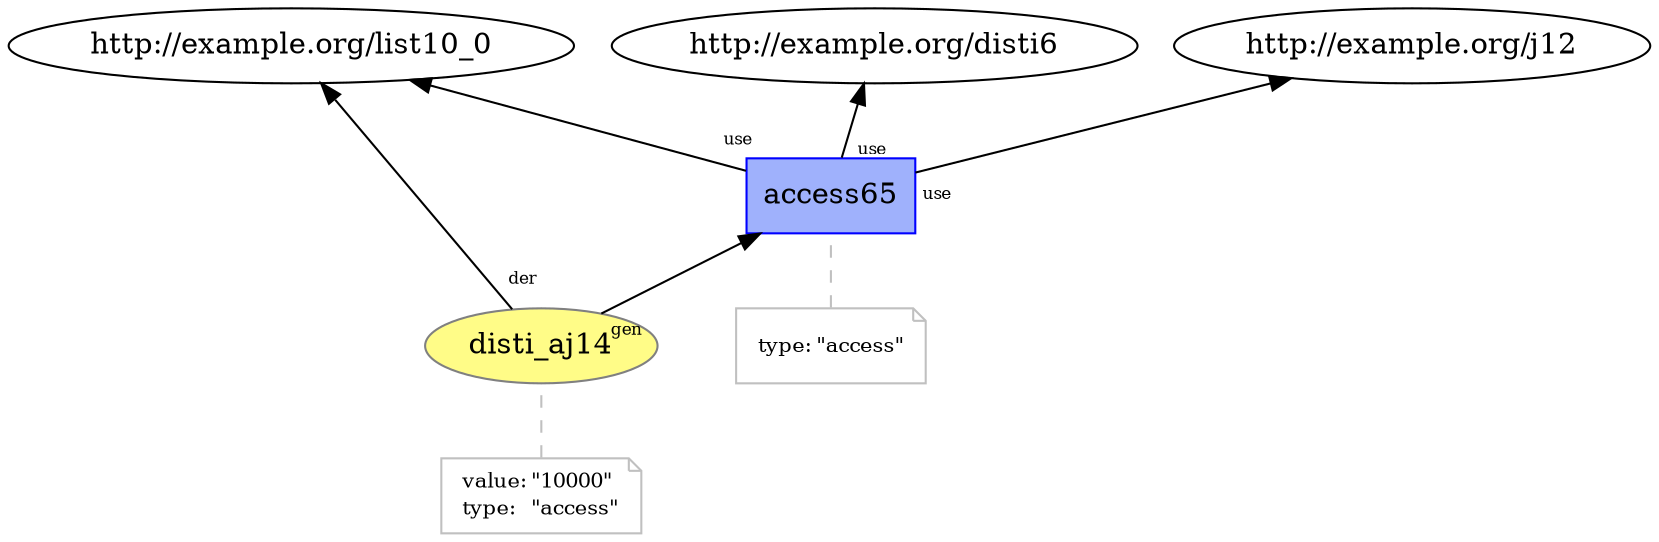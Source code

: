 digraph "PROV" { size="16,12"; rankdir="BT";
"http://example.org/disti_aj14" [fillcolor="#FFFC87",color="#808080",style="filled",label="disti_aj14",URL="http://example.org/disti_aj14"]
"-attrs0" [color="gray",shape="note",fontsize="10",fontcolor="black",label=<<TABLE cellpadding="0" border="0">
	<TR>
	    <TD align="left">value:</TD>
	    <TD align="left">&quot;10000&quot;</TD>
	</TR>
	<TR>
	    <TD align="left">type:</TD>
	    <TD align="left">&quot;access&quot;</TD>
	</TR>
</TABLE>>]
"-attrs0" -> "http://example.org/disti_aj14" [color="gray",style="dashed",arrowhead="none"]
"http://example.org/access65" [fillcolor="#9FB1FC",color="#0000FF",shape="polygon",sides="4",style="filled",label="access65",URL="http://example.org/access65"]
"-attrs1" [color="gray",shape="note",fontsize="10",fontcolor="black",label=<<TABLE cellpadding="0" border="0">
	<TR>
	    <TD align="left">type:</TD>
	    <TD align="left">&quot;access&quot;</TD>
	</TR>
</TABLE>>]
"-attrs1" -> "http://example.org/access65" [color="gray",style="dashed",arrowhead="none"]
"http://example.org/access65" -> "http://example.org/list10_0" [labelfontsize="8",labeldistance="1.5",labelangle="60.0",rotation="20",taillabel="use"]
"http://example.org/disti_aj14" -> "http://example.org/list10_0" [labelfontsize="8",labeldistance="1.5",labelangle="60.0",rotation="20",taillabel="der"]
"http://example.org/disti_aj14" -> "http://example.org/access65" [labelfontsize="8",labeldistance="1.5",labelangle="60.0",rotation="20",taillabel="gen"]
"http://example.org/access65" -> "http://example.org/disti6" [labelfontsize="8",labeldistance="1.5",labelangle="60.0",rotation="20",taillabel="use"]
"http://example.org/access65" -> "http://example.org/j12" [labelfontsize="8",labeldistance="1.5",labelangle="60.0",rotation="20",taillabel="use"]
}